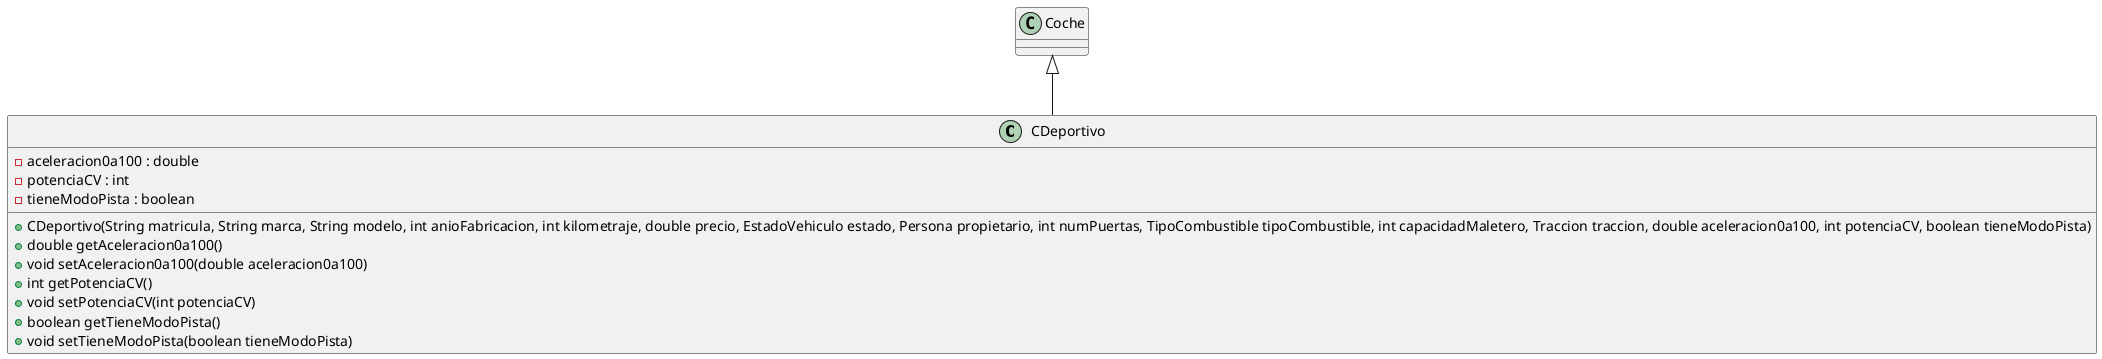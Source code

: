 @startuml
class CDeportivo extends Coche {
-aceleracion0a100 : double
-potenciaCV : int
-tieneModoPista : boolean

+CDeportivo(String matricula, String marca, String modelo, int anioFabricacion, int kilometraje, double precio, EstadoVehiculo estado, Persona propietario, int numPuertas, TipoCombustible tipoCombustible, int capacidadMaletero, Traccion traccion, double aceleracion0a100, int potenciaCV, boolean tieneModoPista)
+double getAceleracion0a100()
+void setAceleracion0a100(double aceleracion0a100)
+int getPotenciaCV()
+void setPotenciaCV(int potenciaCV)
+boolean getTieneModoPista()
+void setTieneModoPista(boolean tieneModoPista)
}
@enduml
